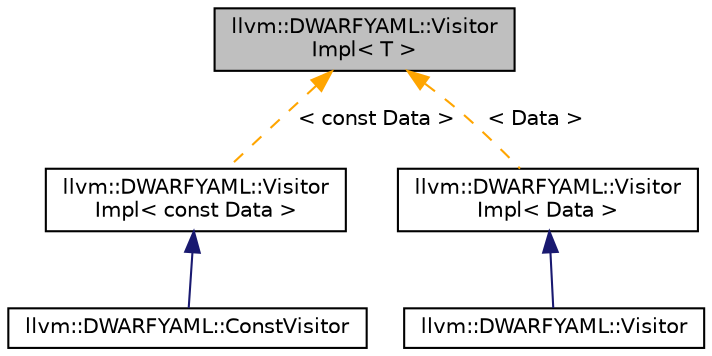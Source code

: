 digraph "llvm::DWARFYAML::VisitorImpl&lt; T &gt;"
{
 // LATEX_PDF_SIZE
  bgcolor="transparent";
  edge [fontname="Helvetica",fontsize="10",labelfontname="Helvetica",labelfontsize="10"];
  node [fontname="Helvetica",fontsize="10",shape="box"];
  Node1 [label="llvm::DWARFYAML::Visitor\lImpl\< T \>",height=0.2,width=0.4,color="black", fillcolor="grey75", style="filled", fontcolor="black",tooltip="A class to visits DWARFYAML Compile Units and DIEs in preorder."];
  Node1 -> Node2 [dir="back",color="orange",fontsize="10",style="dashed",label=" \< const Data \>" ,fontname="Helvetica"];
  Node2 [label="llvm::DWARFYAML::Visitor\lImpl\< const Data \>",height=0.2,width=0.4,color="black",URL="$classllvm_1_1DWARFYAML_1_1VisitorImpl.html",tooltip=" "];
  Node2 -> Node3 [dir="back",color="midnightblue",fontsize="10",style="solid",fontname="Helvetica"];
  Node3 [label="llvm::DWARFYAML::ConstVisitor",height=0.2,width=0.4,color="black",URL="$classllvm_1_1DWARFYAML_1_1ConstVisitor.html",tooltip=" "];
  Node1 -> Node4 [dir="back",color="orange",fontsize="10",style="dashed",label=" \< Data \>" ,fontname="Helvetica"];
  Node4 [label="llvm::DWARFYAML::Visitor\lImpl\< Data \>",height=0.2,width=0.4,color="black",URL="$classllvm_1_1DWARFYAML_1_1VisitorImpl.html",tooltip=" "];
  Node4 -> Node5 [dir="back",color="midnightblue",fontsize="10",style="solid",fontname="Helvetica"];
  Node5 [label="llvm::DWARFYAML::Visitor",height=0.2,width=0.4,color="black",URL="$classllvm_1_1DWARFYAML_1_1Visitor.html",tooltip=" "];
}
